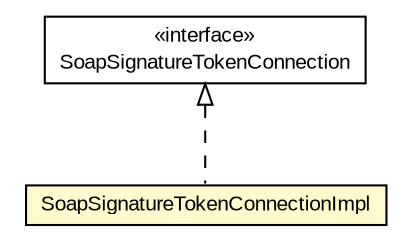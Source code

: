 #!/usr/local/bin/dot
#
# Class diagram 
# Generated by UMLGraph version R5_6-24-gf6e263 (http://www.umlgraph.org/)
#

digraph G {
	edge [fontname="arial",fontsize=10,labelfontname="arial",labelfontsize=10];
	node [fontname="arial",fontsize=10,shape=plaintext];
	nodesep=0.25;
	ranksep=0.5;
	// eu.europa.esig.dss.token.SoapSignatureTokenConnectionImpl
	c679442 [label=<<table title="eu.europa.esig.dss.token.SoapSignatureTokenConnectionImpl" border="0" cellborder="1" cellspacing="0" cellpadding="2" port="p" bgcolor="lemonChiffon" href="./SoapSignatureTokenConnectionImpl.html">
		<tr><td><table border="0" cellspacing="0" cellpadding="1">
<tr><td align="center" balign="center"> SoapSignatureTokenConnectionImpl </td></tr>
		</table></td></tr>
		</table>>, URL="./SoapSignatureTokenConnectionImpl.html", fontname="arial", fontcolor="black", fontsize=10.0];
	// eu.europa.esig.dss.token.SoapSignatureTokenConnection
	c679443 [label=<<table title="eu.europa.esig.dss.token.SoapSignatureTokenConnection" border="0" cellborder="1" cellspacing="0" cellpadding="2" port="p" href="./SoapSignatureTokenConnection.html">
		<tr><td><table border="0" cellspacing="0" cellpadding="1">
<tr><td align="center" balign="center"> &#171;interface&#187; </td></tr>
<tr><td align="center" balign="center"> SoapSignatureTokenConnection </td></tr>
		</table></td></tr>
		</table>>, URL="./SoapSignatureTokenConnection.html", fontname="arial", fontcolor="black", fontsize=10.0];
	//eu.europa.esig.dss.token.SoapSignatureTokenConnectionImpl implements eu.europa.esig.dss.token.SoapSignatureTokenConnection
	c679443:p -> c679442:p [dir=back,arrowtail=empty,style=dashed];
}

